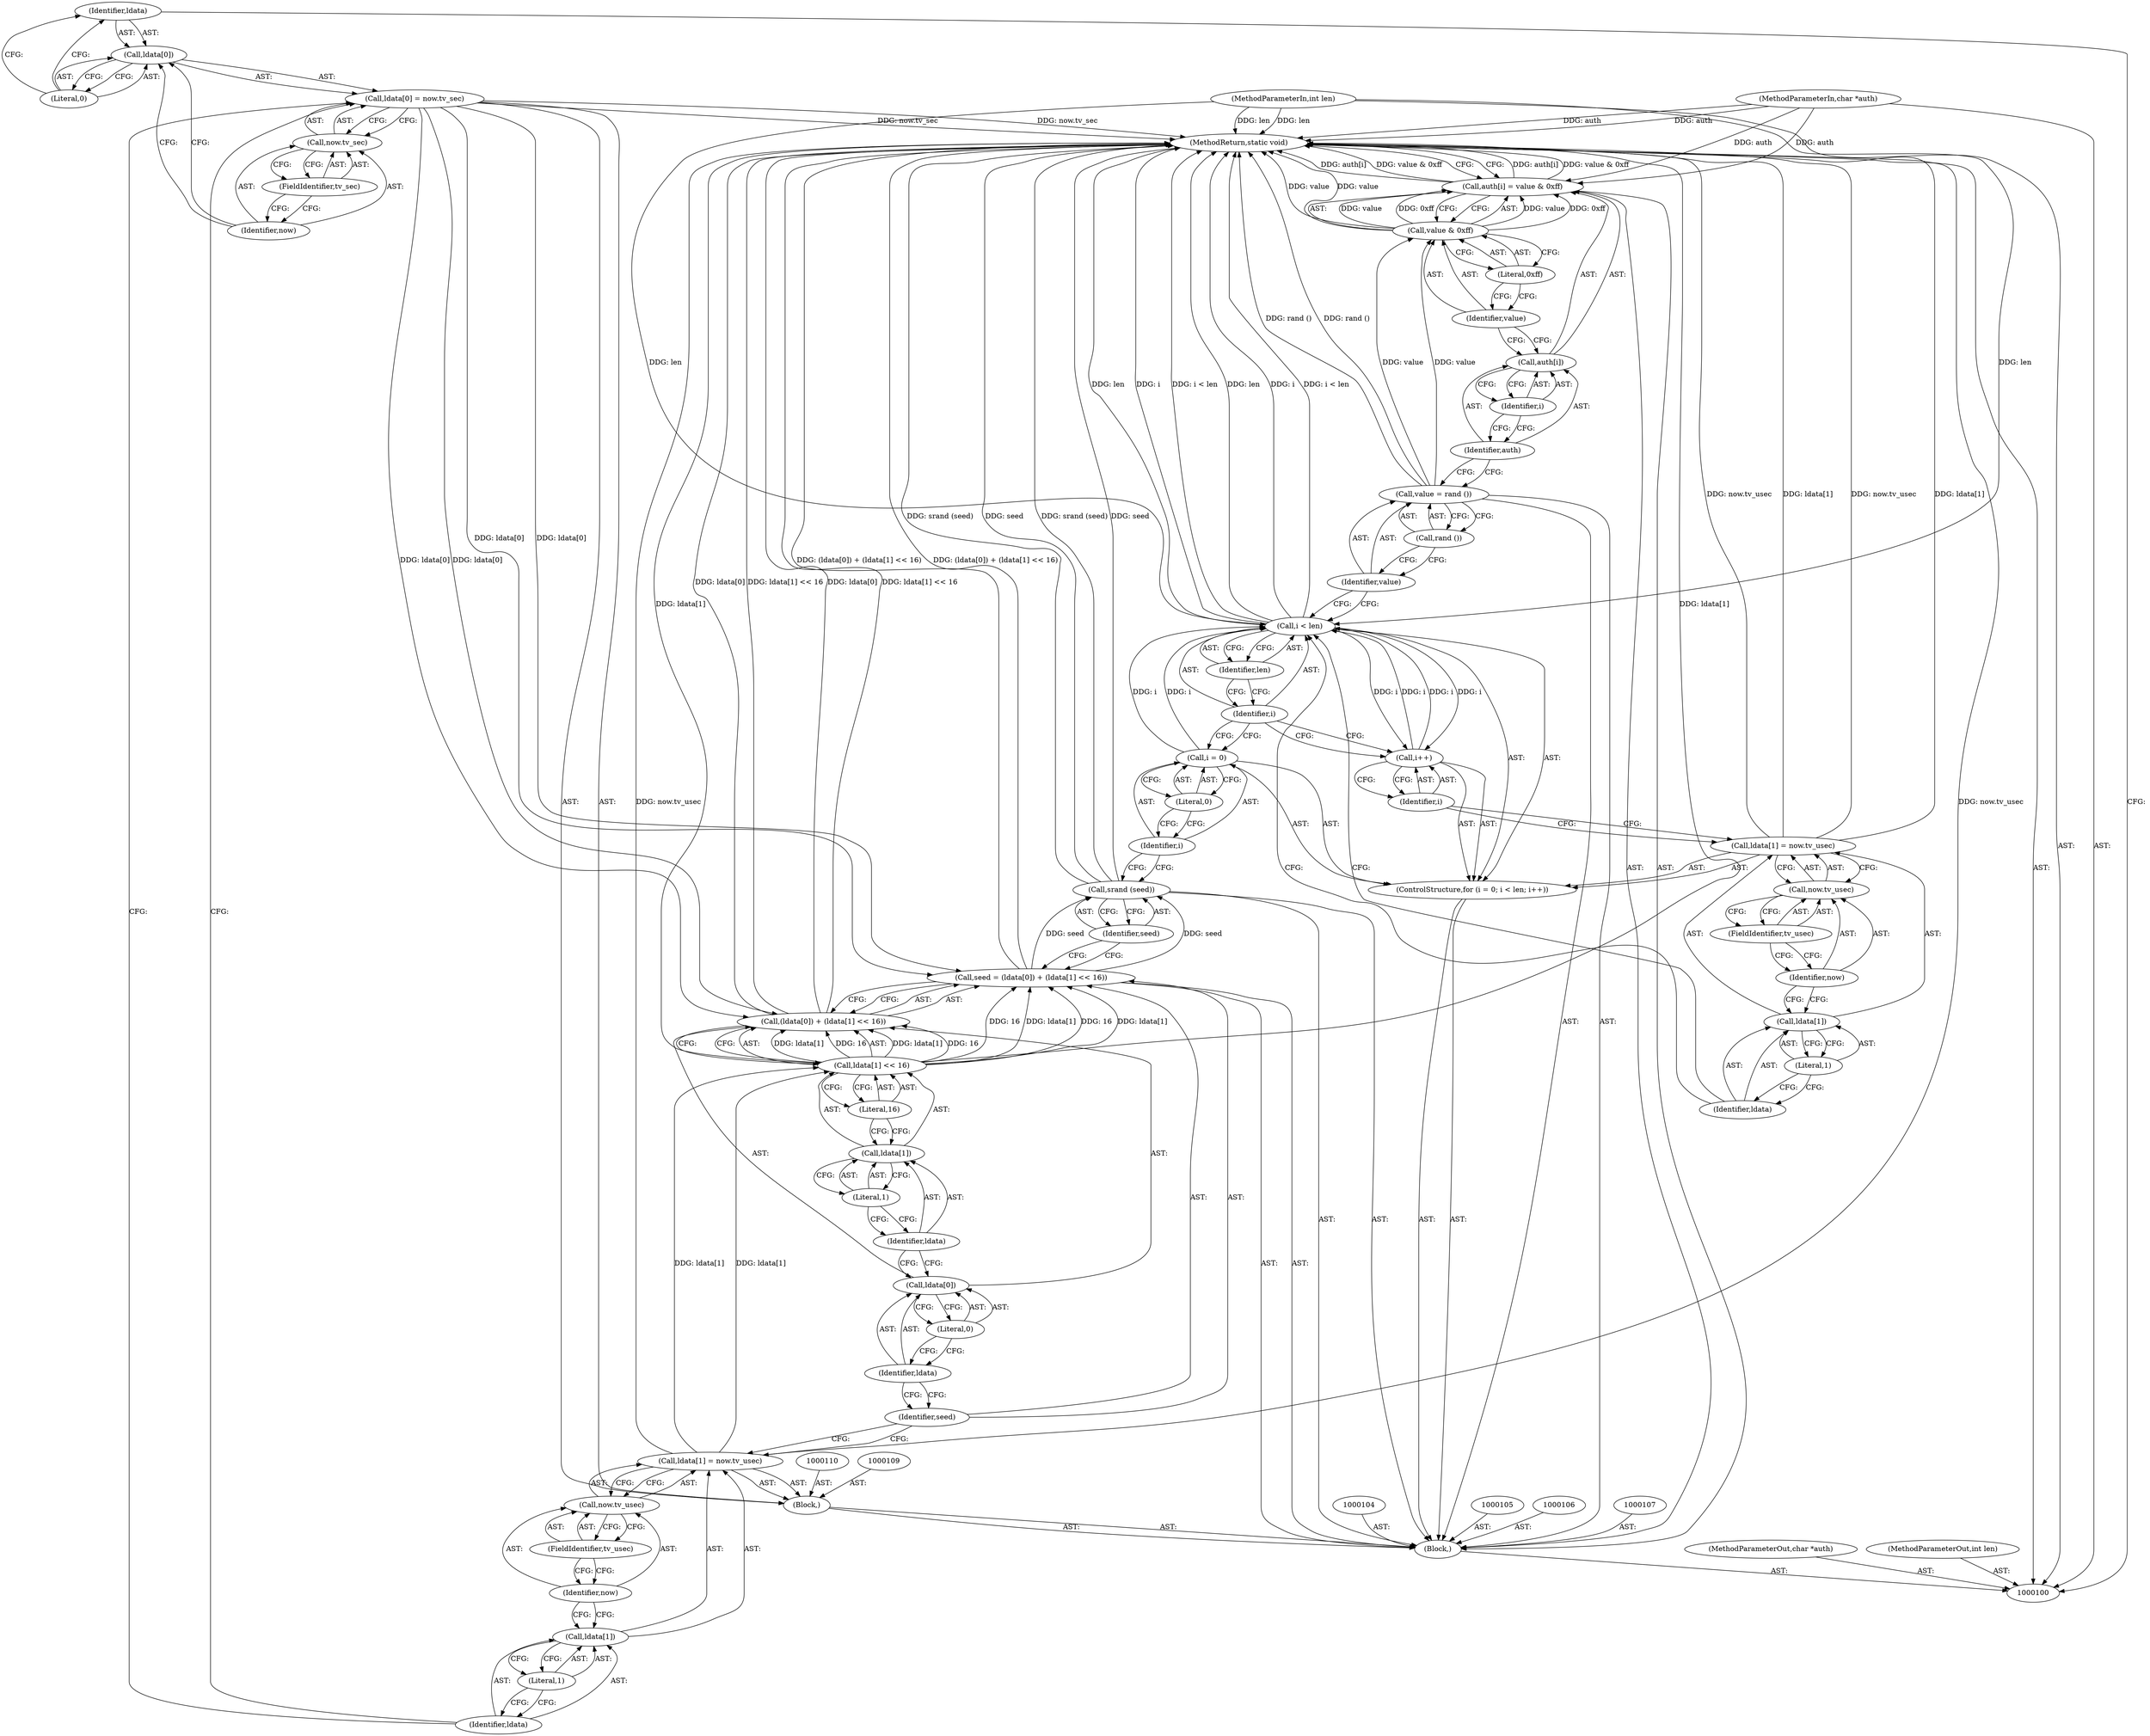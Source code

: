 digraph "0_libICE_ff5e59f32255913bb1cdf51441b98c9107ae165b" {
"1000108" [label="(Block,)"];
"1000115" [label="(Call,now.tv_sec)"];
"1000116" [label="(Identifier,now)"];
"1000117" [label="(FieldIdentifier,tv_sec)"];
"1000111" [label="(Call,ldata[0] = now.tv_sec)"];
"1000112" [label="(Call,ldata[0])"];
"1000113" [label="(Identifier,ldata)"];
"1000114" [label="(Literal,0)"];
"1000122" [label="(Call,now.tv_usec)"];
"1000123" [label="(Identifier,now)"];
"1000124" [label="(FieldIdentifier,tv_usec)"];
"1000118" [label="(Call,ldata[1] = now.tv_usec)"];
"1000119" [label="(Call,ldata[1])"];
"1000120" [label="(Identifier,ldata)"];
"1000121" [label="(Literal,1)"];
"1000164" [label="(MethodReturn,static void)"];
"1000127" [label="(Call,(ldata[0]) + (ldata[1] << 16))"];
"1000128" [label="(Call,ldata[0])"];
"1000129" [label="(Identifier,ldata)"];
"1000130" [label="(Literal,0)"];
"1000131" [label="(Call,ldata[1] << 16)"];
"1000132" [label="(Call,ldata[1])"];
"1000133" [label="(Identifier,ldata)"];
"1000134" [label="(Literal,1)"];
"1000135" [label="(Literal,16)"];
"1000125" [label="(Call,seed = (ldata[0]) + (ldata[1] << 16))"];
"1000126" [label="(Identifier,seed)"];
"1000137" [label="(Identifier,seed)"];
"1000136" [label="(Call,srand (seed))"];
"1000139" [label="(Call,i = 0)"];
"1000140" [label="(Identifier,i)"];
"1000141" [label="(Literal,0)"];
"1000142" [label="(Call,i < len)"];
"1000143" [label="(Identifier,i)"];
"1000144" [label="(Identifier,len)"];
"1000145" [label="(Call,i++)"];
"1000146" [label="(Identifier,i)"];
"1000138" [label="(ControlStructure,for (i = 0; i < len; i++))"];
"1000147" [label="(Call,ldata[1] = now.tv_usec)"];
"1000148" [label="(Call,ldata[1])"];
"1000149" [label="(Identifier,ldata)"];
"1000151" [label="(Call,now.tv_usec)"];
"1000152" [label="(Identifier,now)"];
"1000153" [label="(FieldIdentifier,tv_usec)"];
"1000150" [label="(Literal,1)"];
"1000156" [label="(Call,rand ())"];
"1000154" [label="(Call,value = rand ())"];
"1000155" [label="(Identifier,value)"];
"1000161" [label="(Call,value & 0xff)"];
"1000162" [label="(Identifier,value)"];
"1000157" [label="(Call,auth[i] = value & 0xff)"];
"1000158" [label="(Call,auth[i])"];
"1000159" [label="(Identifier,auth)"];
"1000163" [label="(Literal,0xff)"];
"1000160" [label="(Identifier,i)"];
"1000101" [label="(MethodParameterIn,char *auth)"];
"1000220" [label="(MethodParameterOut,char *auth)"];
"1000102" [label="(MethodParameterIn,int len)"];
"1000221" [label="(MethodParameterOut,int len)"];
"1000103" [label="(Block,)"];
"1000108" -> "1000103"  [label="AST: "];
"1000109" -> "1000108"  [label="AST: "];
"1000110" -> "1000108"  [label="AST: "];
"1000111" -> "1000108"  [label="AST: "];
"1000118" -> "1000108"  [label="AST: "];
"1000115" -> "1000111"  [label="AST: "];
"1000115" -> "1000117"  [label="CFG: "];
"1000116" -> "1000115"  [label="AST: "];
"1000117" -> "1000115"  [label="AST: "];
"1000111" -> "1000115"  [label="CFG: "];
"1000116" -> "1000115"  [label="AST: "];
"1000116" -> "1000112"  [label="CFG: "];
"1000117" -> "1000116"  [label="CFG: "];
"1000117" -> "1000115"  [label="AST: "];
"1000117" -> "1000116"  [label="CFG: "];
"1000115" -> "1000117"  [label="CFG: "];
"1000111" -> "1000108"  [label="AST: "];
"1000111" -> "1000115"  [label="CFG: "];
"1000112" -> "1000111"  [label="AST: "];
"1000115" -> "1000111"  [label="AST: "];
"1000120" -> "1000111"  [label="CFG: "];
"1000111" -> "1000164"  [label="DDG: now.tv_sec"];
"1000111" -> "1000125"  [label="DDG: ldata[0]"];
"1000111" -> "1000127"  [label="DDG: ldata[0]"];
"1000112" -> "1000111"  [label="AST: "];
"1000112" -> "1000114"  [label="CFG: "];
"1000113" -> "1000112"  [label="AST: "];
"1000114" -> "1000112"  [label="AST: "];
"1000116" -> "1000112"  [label="CFG: "];
"1000113" -> "1000112"  [label="AST: "];
"1000113" -> "1000100"  [label="CFG: "];
"1000114" -> "1000113"  [label="CFG: "];
"1000114" -> "1000112"  [label="AST: "];
"1000114" -> "1000113"  [label="CFG: "];
"1000112" -> "1000114"  [label="CFG: "];
"1000122" -> "1000118"  [label="AST: "];
"1000122" -> "1000124"  [label="CFG: "];
"1000123" -> "1000122"  [label="AST: "];
"1000124" -> "1000122"  [label="AST: "];
"1000118" -> "1000122"  [label="CFG: "];
"1000123" -> "1000122"  [label="AST: "];
"1000123" -> "1000119"  [label="CFG: "];
"1000124" -> "1000123"  [label="CFG: "];
"1000124" -> "1000122"  [label="AST: "];
"1000124" -> "1000123"  [label="CFG: "];
"1000122" -> "1000124"  [label="CFG: "];
"1000118" -> "1000108"  [label="AST: "];
"1000118" -> "1000122"  [label="CFG: "];
"1000119" -> "1000118"  [label="AST: "];
"1000122" -> "1000118"  [label="AST: "];
"1000126" -> "1000118"  [label="CFG: "];
"1000118" -> "1000164"  [label="DDG: now.tv_usec"];
"1000118" -> "1000131"  [label="DDG: ldata[1]"];
"1000119" -> "1000118"  [label="AST: "];
"1000119" -> "1000121"  [label="CFG: "];
"1000120" -> "1000119"  [label="AST: "];
"1000121" -> "1000119"  [label="AST: "];
"1000123" -> "1000119"  [label="CFG: "];
"1000120" -> "1000119"  [label="AST: "];
"1000120" -> "1000111"  [label="CFG: "];
"1000121" -> "1000120"  [label="CFG: "];
"1000121" -> "1000119"  [label="AST: "];
"1000121" -> "1000120"  [label="CFG: "];
"1000119" -> "1000121"  [label="CFG: "];
"1000164" -> "1000100"  [label="AST: "];
"1000164" -> "1000157"  [label="CFG: "];
"1000142" -> "1000164"  [label="DDG: i < len"];
"1000142" -> "1000164"  [label="DDG: len"];
"1000142" -> "1000164"  [label="DDG: i"];
"1000147" -> "1000164"  [label="DDG: now.tv_usec"];
"1000147" -> "1000164"  [label="DDG: ldata[1]"];
"1000111" -> "1000164"  [label="DDG: now.tv_sec"];
"1000125" -> "1000164"  [label="DDG: (ldata[0]) + (ldata[1] << 16)"];
"1000102" -> "1000164"  [label="DDG: len"];
"1000101" -> "1000164"  [label="DDG: auth"];
"1000161" -> "1000164"  [label="DDG: value"];
"1000136" -> "1000164"  [label="DDG: seed"];
"1000136" -> "1000164"  [label="DDG: srand (seed)"];
"1000127" -> "1000164"  [label="DDG: ldata[1] << 16"];
"1000127" -> "1000164"  [label="DDG: ldata[0]"];
"1000131" -> "1000164"  [label="DDG: ldata[1]"];
"1000157" -> "1000164"  [label="DDG: auth[i]"];
"1000157" -> "1000164"  [label="DDG: value & 0xff"];
"1000118" -> "1000164"  [label="DDG: now.tv_usec"];
"1000154" -> "1000164"  [label="DDG: rand ()"];
"1000127" -> "1000125"  [label="AST: "];
"1000127" -> "1000131"  [label="CFG: "];
"1000128" -> "1000127"  [label="AST: "];
"1000131" -> "1000127"  [label="AST: "];
"1000125" -> "1000127"  [label="CFG: "];
"1000127" -> "1000164"  [label="DDG: ldata[1] << 16"];
"1000127" -> "1000164"  [label="DDG: ldata[0]"];
"1000111" -> "1000127"  [label="DDG: ldata[0]"];
"1000131" -> "1000127"  [label="DDG: ldata[1]"];
"1000131" -> "1000127"  [label="DDG: 16"];
"1000128" -> "1000127"  [label="AST: "];
"1000128" -> "1000130"  [label="CFG: "];
"1000129" -> "1000128"  [label="AST: "];
"1000130" -> "1000128"  [label="AST: "];
"1000133" -> "1000128"  [label="CFG: "];
"1000129" -> "1000128"  [label="AST: "];
"1000129" -> "1000126"  [label="CFG: "];
"1000130" -> "1000129"  [label="CFG: "];
"1000130" -> "1000128"  [label="AST: "];
"1000130" -> "1000129"  [label="CFG: "];
"1000128" -> "1000130"  [label="CFG: "];
"1000131" -> "1000127"  [label="AST: "];
"1000131" -> "1000135"  [label="CFG: "];
"1000132" -> "1000131"  [label="AST: "];
"1000135" -> "1000131"  [label="AST: "];
"1000127" -> "1000131"  [label="CFG: "];
"1000131" -> "1000164"  [label="DDG: ldata[1]"];
"1000131" -> "1000125"  [label="DDG: ldata[1]"];
"1000131" -> "1000125"  [label="DDG: 16"];
"1000131" -> "1000127"  [label="DDG: ldata[1]"];
"1000131" -> "1000127"  [label="DDG: 16"];
"1000118" -> "1000131"  [label="DDG: ldata[1]"];
"1000132" -> "1000131"  [label="AST: "];
"1000132" -> "1000134"  [label="CFG: "];
"1000133" -> "1000132"  [label="AST: "];
"1000134" -> "1000132"  [label="AST: "];
"1000135" -> "1000132"  [label="CFG: "];
"1000133" -> "1000132"  [label="AST: "];
"1000133" -> "1000128"  [label="CFG: "];
"1000134" -> "1000133"  [label="CFG: "];
"1000134" -> "1000132"  [label="AST: "];
"1000134" -> "1000133"  [label="CFG: "];
"1000132" -> "1000134"  [label="CFG: "];
"1000135" -> "1000131"  [label="AST: "];
"1000135" -> "1000132"  [label="CFG: "];
"1000131" -> "1000135"  [label="CFG: "];
"1000125" -> "1000103"  [label="AST: "];
"1000125" -> "1000127"  [label="CFG: "];
"1000126" -> "1000125"  [label="AST: "];
"1000127" -> "1000125"  [label="AST: "];
"1000137" -> "1000125"  [label="CFG: "];
"1000125" -> "1000164"  [label="DDG: (ldata[0]) + (ldata[1] << 16)"];
"1000111" -> "1000125"  [label="DDG: ldata[0]"];
"1000131" -> "1000125"  [label="DDG: ldata[1]"];
"1000131" -> "1000125"  [label="DDG: 16"];
"1000125" -> "1000136"  [label="DDG: seed"];
"1000126" -> "1000125"  [label="AST: "];
"1000126" -> "1000118"  [label="CFG: "];
"1000129" -> "1000126"  [label="CFG: "];
"1000137" -> "1000136"  [label="AST: "];
"1000137" -> "1000125"  [label="CFG: "];
"1000136" -> "1000137"  [label="CFG: "];
"1000136" -> "1000103"  [label="AST: "];
"1000136" -> "1000137"  [label="CFG: "];
"1000137" -> "1000136"  [label="AST: "];
"1000140" -> "1000136"  [label="CFG: "];
"1000136" -> "1000164"  [label="DDG: seed"];
"1000136" -> "1000164"  [label="DDG: srand (seed)"];
"1000125" -> "1000136"  [label="DDG: seed"];
"1000139" -> "1000138"  [label="AST: "];
"1000139" -> "1000141"  [label="CFG: "];
"1000140" -> "1000139"  [label="AST: "];
"1000141" -> "1000139"  [label="AST: "];
"1000143" -> "1000139"  [label="CFG: "];
"1000139" -> "1000142"  [label="DDG: i"];
"1000140" -> "1000139"  [label="AST: "];
"1000140" -> "1000136"  [label="CFG: "];
"1000141" -> "1000140"  [label="CFG: "];
"1000141" -> "1000139"  [label="AST: "];
"1000141" -> "1000140"  [label="CFG: "];
"1000139" -> "1000141"  [label="CFG: "];
"1000142" -> "1000138"  [label="AST: "];
"1000142" -> "1000144"  [label="CFG: "];
"1000143" -> "1000142"  [label="AST: "];
"1000144" -> "1000142"  [label="AST: "];
"1000149" -> "1000142"  [label="CFG: "];
"1000155" -> "1000142"  [label="CFG: "];
"1000142" -> "1000164"  [label="DDG: i < len"];
"1000142" -> "1000164"  [label="DDG: len"];
"1000142" -> "1000164"  [label="DDG: i"];
"1000139" -> "1000142"  [label="DDG: i"];
"1000145" -> "1000142"  [label="DDG: i"];
"1000102" -> "1000142"  [label="DDG: len"];
"1000142" -> "1000145"  [label="DDG: i"];
"1000143" -> "1000142"  [label="AST: "];
"1000143" -> "1000139"  [label="CFG: "];
"1000143" -> "1000145"  [label="CFG: "];
"1000144" -> "1000143"  [label="CFG: "];
"1000144" -> "1000142"  [label="AST: "];
"1000144" -> "1000143"  [label="CFG: "];
"1000142" -> "1000144"  [label="CFG: "];
"1000145" -> "1000138"  [label="AST: "];
"1000145" -> "1000146"  [label="CFG: "];
"1000146" -> "1000145"  [label="AST: "];
"1000143" -> "1000145"  [label="CFG: "];
"1000145" -> "1000142"  [label="DDG: i"];
"1000142" -> "1000145"  [label="DDG: i"];
"1000146" -> "1000145"  [label="AST: "];
"1000146" -> "1000147"  [label="CFG: "];
"1000145" -> "1000146"  [label="CFG: "];
"1000138" -> "1000103"  [label="AST: "];
"1000139" -> "1000138"  [label="AST: "];
"1000142" -> "1000138"  [label="AST: "];
"1000145" -> "1000138"  [label="AST: "];
"1000147" -> "1000138"  [label="AST: "];
"1000147" -> "1000138"  [label="AST: "];
"1000147" -> "1000151"  [label="CFG: "];
"1000148" -> "1000147"  [label="AST: "];
"1000151" -> "1000147"  [label="AST: "];
"1000146" -> "1000147"  [label="CFG: "];
"1000147" -> "1000164"  [label="DDG: now.tv_usec"];
"1000147" -> "1000164"  [label="DDG: ldata[1]"];
"1000148" -> "1000147"  [label="AST: "];
"1000148" -> "1000150"  [label="CFG: "];
"1000149" -> "1000148"  [label="AST: "];
"1000150" -> "1000148"  [label="AST: "];
"1000152" -> "1000148"  [label="CFG: "];
"1000149" -> "1000148"  [label="AST: "];
"1000149" -> "1000142"  [label="CFG: "];
"1000150" -> "1000149"  [label="CFG: "];
"1000151" -> "1000147"  [label="AST: "];
"1000151" -> "1000153"  [label="CFG: "];
"1000152" -> "1000151"  [label="AST: "];
"1000153" -> "1000151"  [label="AST: "];
"1000147" -> "1000151"  [label="CFG: "];
"1000152" -> "1000151"  [label="AST: "];
"1000152" -> "1000148"  [label="CFG: "];
"1000153" -> "1000152"  [label="CFG: "];
"1000153" -> "1000151"  [label="AST: "];
"1000153" -> "1000152"  [label="CFG: "];
"1000151" -> "1000153"  [label="CFG: "];
"1000150" -> "1000148"  [label="AST: "];
"1000150" -> "1000149"  [label="CFG: "];
"1000148" -> "1000150"  [label="CFG: "];
"1000156" -> "1000154"  [label="AST: "];
"1000156" -> "1000155"  [label="CFG: "];
"1000154" -> "1000156"  [label="CFG: "];
"1000154" -> "1000103"  [label="AST: "];
"1000154" -> "1000156"  [label="CFG: "];
"1000155" -> "1000154"  [label="AST: "];
"1000156" -> "1000154"  [label="AST: "];
"1000159" -> "1000154"  [label="CFG: "];
"1000154" -> "1000164"  [label="DDG: rand ()"];
"1000154" -> "1000161"  [label="DDG: value"];
"1000155" -> "1000154"  [label="AST: "];
"1000155" -> "1000142"  [label="CFG: "];
"1000156" -> "1000155"  [label="CFG: "];
"1000161" -> "1000157"  [label="AST: "];
"1000161" -> "1000163"  [label="CFG: "];
"1000162" -> "1000161"  [label="AST: "];
"1000163" -> "1000161"  [label="AST: "];
"1000157" -> "1000161"  [label="CFG: "];
"1000161" -> "1000164"  [label="DDG: value"];
"1000161" -> "1000157"  [label="DDG: value"];
"1000161" -> "1000157"  [label="DDG: 0xff"];
"1000154" -> "1000161"  [label="DDG: value"];
"1000162" -> "1000161"  [label="AST: "];
"1000162" -> "1000158"  [label="CFG: "];
"1000163" -> "1000162"  [label="CFG: "];
"1000157" -> "1000103"  [label="AST: "];
"1000157" -> "1000161"  [label="CFG: "];
"1000158" -> "1000157"  [label="AST: "];
"1000161" -> "1000157"  [label="AST: "];
"1000164" -> "1000157"  [label="CFG: "];
"1000157" -> "1000164"  [label="DDG: auth[i]"];
"1000157" -> "1000164"  [label="DDG: value & 0xff"];
"1000161" -> "1000157"  [label="DDG: value"];
"1000161" -> "1000157"  [label="DDG: 0xff"];
"1000101" -> "1000157"  [label="DDG: auth"];
"1000158" -> "1000157"  [label="AST: "];
"1000158" -> "1000160"  [label="CFG: "];
"1000159" -> "1000158"  [label="AST: "];
"1000160" -> "1000158"  [label="AST: "];
"1000162" -> "1000158"  [label="CFG: "];
"1000159" -> "1000158"  [label="AST: "];
"1000159" -> "1000154"  [label="CFG: "];
"1000160" -> "1000159"  [label="CFG: "];
"1000163" -> "1000161"  [label="AST: "];
"1000163" -> "1000162"  [label="CFG: "];
"1000161" -> "1000163"  [label="CFG: "];
"1000160" -> "1000158"  [label="AST: "];
"1000160" -> "1000159"  [label="CFG: "];
"1000158" -> "1000160"  [label="CFG: "];
"1000101" -> "1000100"  [label="AST: "];
"1000101" -> "1000164"  [label="DDG: auth"];
"1000101" -> "1000157"  [label="DDG: auth"];
"1000220" -> "1000100"  [label="AST: "];
"1000102" -> "1000100"  [label="AST: "];
"1000102" -> "1000164"  [label="DDG: len"];
"1000102" -> "1000142"  [label="DDG: len"];
"1000221" -> "1000100"  [label="AST: "];
"1000103" -> "1000100"  [label="AST: "];
"1000104" -> "1000103"  [label="AST: "];
"1000105" -> "1000103"  [label="AST: "];
"1000106" -> "1000103"  [label="AST: "];
"1000107" -> "1000103"  [label="AST: "];
"1000108" -> "1000103"  [label="AST: "];
"1000125" -> "1000103"  [label="AST: "];
"1000136" -> "1000103"  [label="AST: "];
"1000138" -> "1000103"  [label="AST: "];
"1000154" -> "1000103"  [label="AST: "];
"1000157" -> "1000103"  [label="AST: "];
}
